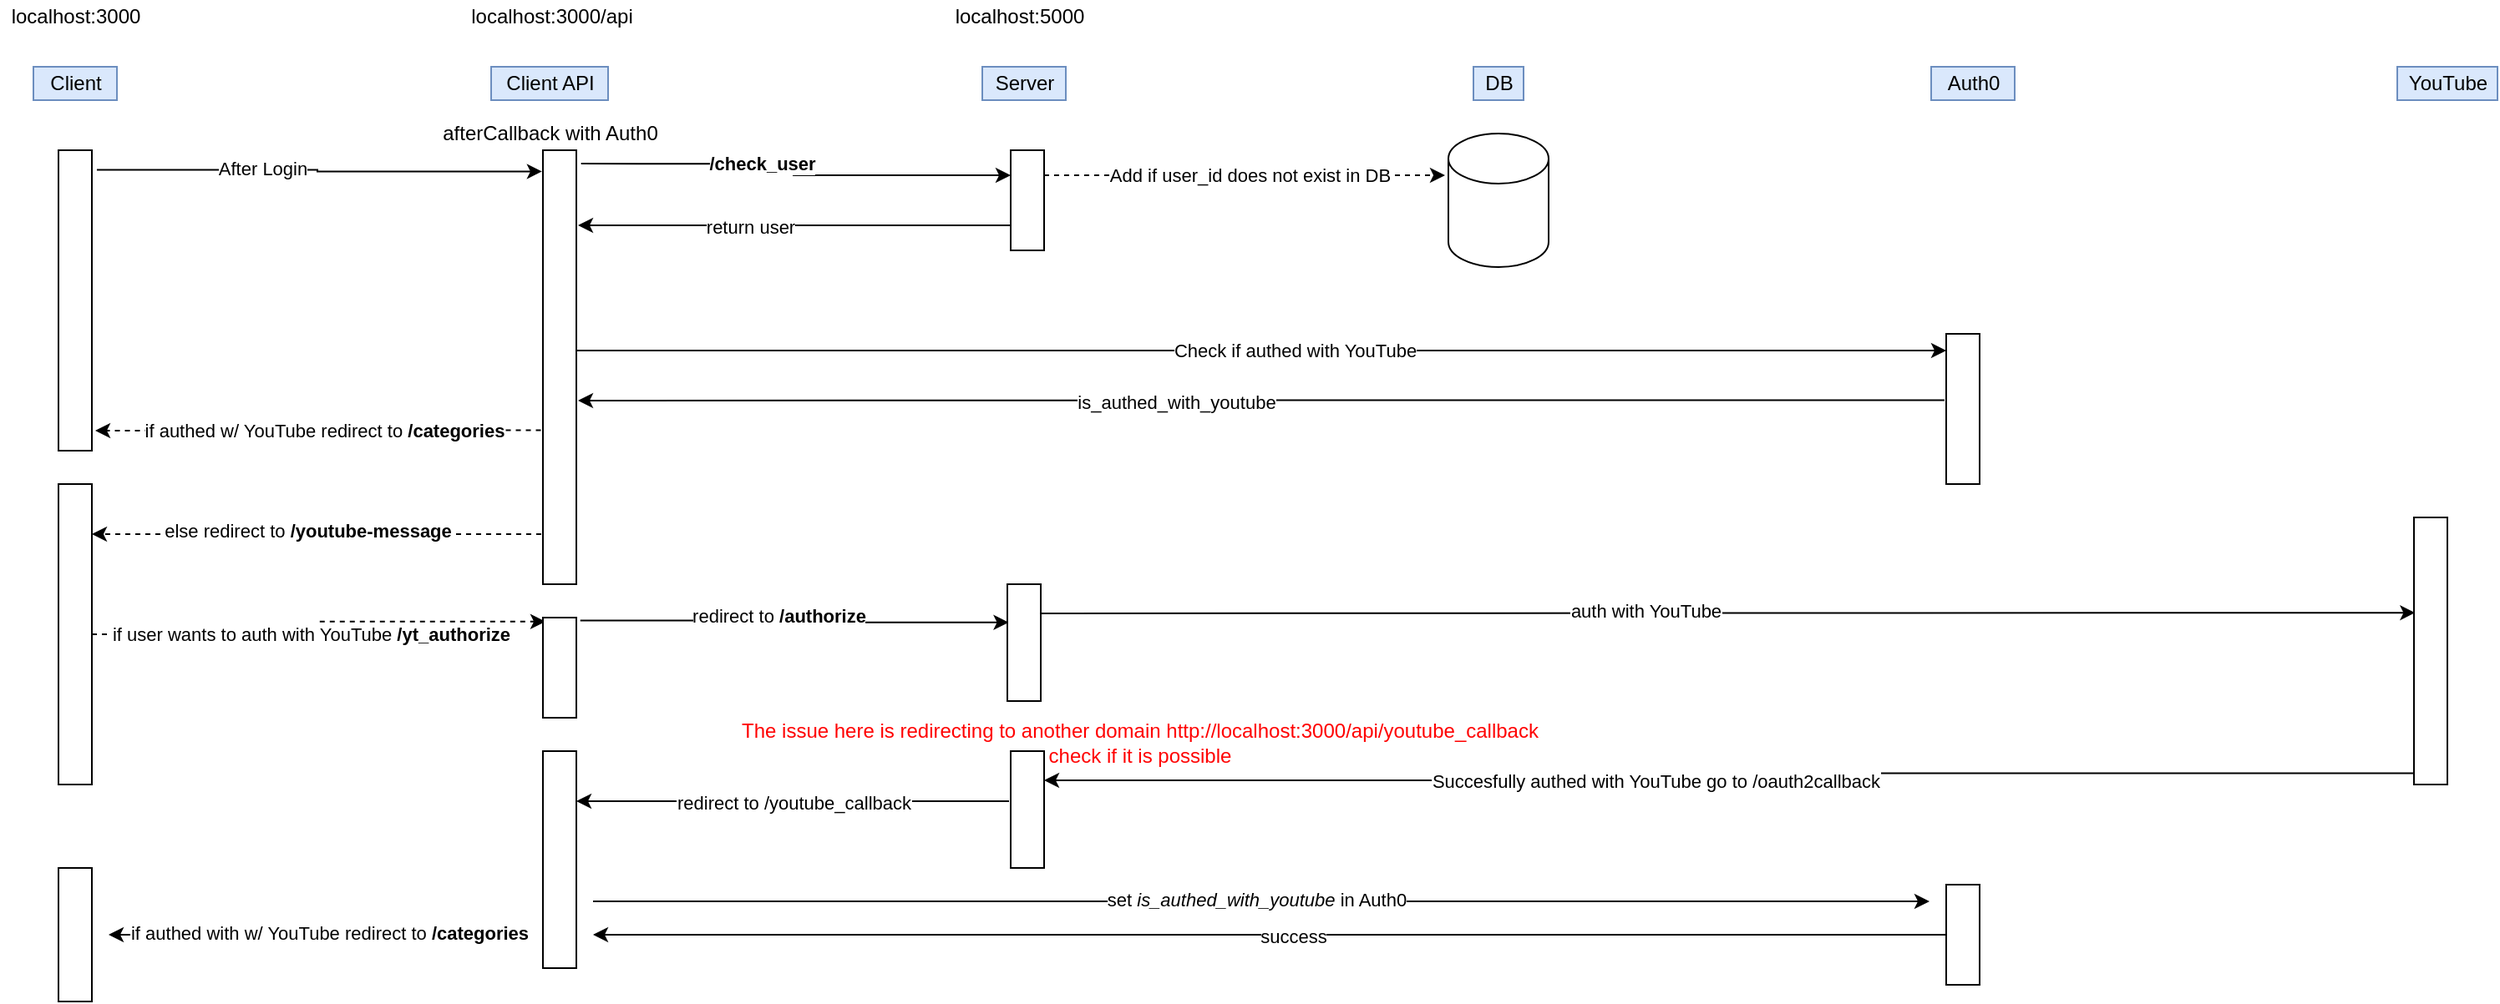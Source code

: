 <mxfile>
    <diagram id="48a--cThyilega_2qBEz" name="Page-1">
        <mxGraphModel dx="1059" dy="647" grid="1" gridSize="10" guides="1" tooltips="1" connect="1" arrows="1" fold="1" page="1" pageScale="1" pageWidth="850" pageHeight="1100" math="0" shadow="0">
            <root>
                <mxCell id="0"/>
                <mxCell id="1" parent="0"/>
                <mxCell id="10" style="edgeStyle=orthogonalEdgeStyle;rounded=0;orthogonalLoop=1;jettySize=auto;html=1;exitX=1.149;exitY=0.065;exitDx=0;exitDy=0;exitPerimeter=0;entryX=-0.028;entryY=0.049;entryDx=0;entryDy=0;entryPerimeter=0;" edge="1" parent="1" source="2" target="8">
                    <mxGeometry relative="1" as="geometry">
                        <mxPoint x="570" y="195" as="targetPoint"/>
                    </mxGeometry>
                </mxCell>
                <mxCell id="11" value="After Login" style="edgeLabel;html=1;align=center;verticalAlign=middle;resizable=0;points=[];" vertex="1" connectable="0" parent="10">
                    <mxGeometry x="-0.262" y="1" relative="1" as="geometry">
                        <mxPoint as="offset"/>
                    </mxGeometry>
                </mxCell>
                <mxCell id="2" value="" style="rounded=0;whiteSpace=wrap;html=1;" vertex="1" parent="1">
                    <mxGeometry x="280" y="180" width="20" height="180" as="geometry"/>
                </mxCell>
                <mxCell id="3" value="Client" style="text;html=1;align=center;verticalAlign=middle;resizable=0;points=[];autosize=1;strokeColor=#6c8ebf;fillColor=#dae8fc;" vertex="1" parent="1">
                    <mxGeometry x="265" y="130" width="50" height="20" as="geometry"/>
                </mxCell>
                <mxCell id="4" value="Client API" style="text;html=1;align=center;verticalAlign=middle;resizable=0;points=[];autosize=1;strokeColor=#6c8ebf;fillColor=#dae8fc;" vertex="1" parent="1">
                    <mxGeometry x="539" y="130" width="70" height="20" as="geometry"/>
                </mxCell>
                <mxCell id="5" value="Server" style="text;html=1;align=center;verticalAlign=middle;resizable=0;points=[];autosize=1;strokeColor=#6c8ebf;fillColor=#dae8fc;" vertex="1" parent="1">
                    <mxGeometry x="833" y="130" width="50" height="20" as="geometry"/>
                </mxCell>
                <mxCell id="6" value="DB" style="text;html=1;align=center;verticalAlign=middle;resizable=0;points=[];autosize=1;strokeColor=#6c8ebf;fillColor=#dae8fc;" vertex="1" parent="1">
                    <mxGeometry x="1127" y="130" width="30" height="20" as="geometry"/>
                </mxCell>
                <mxCell id="7" value="Auth0" style="text;html=1;align=center;verticalAlign=middle;resizable=0;points=[];autosize=1;strokeColor=#6c8ebf;fillColor=#dae8fc;" vertex="1" parent="1">
                    <mxGeometry x="1401" y="130" width="50" height="20" as="geometry"/>
                </mxCell>
                <mxCell id="13" style="edgeStyle=orthogonalEdgeStyle;rounded=0;orthogonalLoop=1;jettySize=auto;html=1;exitX=1.143;exitY=0.031;exitDx=0;exitDy=0;entryX=0;entryY=0.25;entryDx=0;entryDy=0;exitPerimeter=0;" edge="1" parent="1" source="8" target="12">
                    <mxGeometry relative="1" as="geometry"/>
                </mxCell>
                <mxCell id="14" value="&lt;b&gt;/check_user&lt;/b&gt;" style="edgeLabel;html=1;align=center;verticalAlign=middle;resizable=0;points=[];" vertex="1" connectable="0" parent="13">
                    <mxGeometry x="-0.183" relative="1" as="geometry">
                        <mxPoint as="offset"/>
                    </mxGeometry>
                </mxCell>
                <mxCell id="22" style="edgeStyle=orthogonalEdgeStyle;rounded=0;orthogonalLoop=1;jettySize=auto;html=1;exitX=1;exitY=0.5;exitDx=0;exitDy=0;" edge="1" parent="1" source="8">
                    <mxGeometry relative="1" as="geometry">
                        <mxPoint x="1410" y="300" as="targetPoint"/>
                        <Array as="points">
                            <mxPoint x="590" y="300"/>
                        </Array>
                    </mxGeometry>
                </mxCell>
                <mxCell id="24" value="Check if authed with YouTube" style="edgeLabel;html=1;align=center;verticalAlign=middle;resizable=0;points=[];" vertex="1" connectable="0" parent="22">
                    <mxGeometry x="-0.082" y="-2" relative="1" as="geometry">
                        <mxPoint x="59" y="-2" as="offset"/>
                    </mxGeometry>
                </mxCell>
                <mxCell id="31" style="edgeStyle=orthogonalEdgeStyle;rounded=0;orthogonalLoop=1;jettySize=auto;html=1;exitX=-0.062;exitY=0.645;exitDx=0;exitDy=0;dashed=1;exitPerimeter=0;" edge="1" parent="1" source="8">
                    <mxGeometry relative="1" as="geometry">
                        <mxPoint x="302" y="348" as="targetPoint"/>
                    </mxGeometry>
                </mxCell>
                <mxCell id="32" value="if authed w/ YouTube redirect to &lt;b&gt;/categories&lt;/b&gt;" style="edgeLabel;html=1;align=center;verticalAlign=middle;resizable=0;points=[];" vertex="1" connectable="0" parent="31">
                    <mxGeometry x="0.136" y="-1" relative="1" as="geometry">
                        <mxPoint x="21" as="offset"/>
                    </mxGeometry>
                </mxCell>
                <mxCell id="34" style="edgeStyle=orthogonalEdgeStyle;rounded=0;orthogonalLoop=1;jettySize=auto;html=1;entryX=0.033;entryY=0.357;entryDx=0;entryDy=0;exitX=1;exitY=0.25;exitDx=0;exitDy=0;entryPerimeter=0;" edge="1" parent="1" source="48" target="33">
                    <mxGeometry relative="1" as="geometry">
                        <mxPoint x="1600" y="470" as="targetPoint"/>
                        <mxPoint x="900" y="460" as="sourcePoint"/>
                        <Array as="points">
                            <mxPoint x="1691" y="457"/>
                        </Array>
                    </mxGeometry>
                </mxCell>
                <mxCell id="35" value="auth with YouTube" style="edgeLabel;html=1;align=center;verticalAlign=middle;resizable=0;points=[];" vertex="1" connectable="0" parent="34">
                    <mxGeometry x="0.005" y="2" relative="1" as="geometry">
                        <mxPoint x="-52" as="offset"/>
                    </mxGeometry>
                </mxCell>
                <mxCell id="40" style="edgeStyle=orthogonalEdgeStyle;rounded=0;orthogonalLoop=1;jettySize=auto;html=1;dashed=1;" edge="1" parent="1">
                    <mxGeometry relative="1" as="geometry">
                        <mxPoint x="300" y="410" as="targetPoint"/>
                        <mxPoint x="569" y="410" as="sourcePoint"/>
                    </mxGeometry>
                </mxCell>
                <mxCell id="41" value="else redirect to &lt;b&gt;/youtube-message&lt;/b&gt;" style="edgeLabel;html=1;align=center;verticalAlign=middle;resizable=0;points=[];" vertex="1" connectable="0" parent="40">
                    <mxGeometry x="0.225" y="-2" relative="1" as="geometry">
                        <mxPoint x="25" as="offset"/>
                    </mxGeometry>
                </mxCell>
                <mxCell id="8" value="" style="rounded=0;whiteSpace=wrap;html=1;" vertex="1" parent="1">
                    <mxGeometry x="570" y="180" width="20" height="260" as="geometry"/>
                </mxCell>
                <mxCell id="15" style="edgeStyle=orthogonalEdgeStyle;rounded=0;orthogonalLoop=1;jettySize=auto;html=1;exitX=1;exitY=0.25;exitDx=0;exitDy=0;dashed=1;" edge="1" parent="1" source="12">
                    <mxGeometry relative="1" as="geometry">
                        <mxPoint x="1110" y="195" as="targetPoint"/>
                    </mxGeometry>
                </mxCell>
                <mxCell id="18" value="Add if user_id does not exist in DB" style="edgeLabel;html=1;align=center;verticalAlign=middle;resizable=0;points=[];" vertex="1" connectable="0" parent="15">
                    <mxGeometry x="0.242" y="1" relative="1" as="geometry">
                        <mxPoint x="-26" as="offset"/>
                    </mxGeometry>
                </mxCell>
                <mxCell id="19" style="edgeStyle=orthogonalEdgeStyle;rounded=0;orthogonalLoop=1;jettySize=auto;html=1;exitX=0;exitY=0.75;exitDx=0;exitDy=0;" edge="1" parent="1" source="12">
                    <mxGeometry relative="1" as="geometry">
                        <mxPoint x="591" y="225" as="targetPoint"/>
                    </mxGeometry>
                </mxCell>
                <mxCell id="20" value="return user" style="edgeLabel;html=1;align=center;verticalAlign=middle;resizable=0;points=[];" vertex="1" connectable="0" parent="19">
                    <mxGeometry x="0.207" relative="1" as="geometry">
                        <mxPoint as="offset"/>
                    </mxGeometry>
                </mxCell>
                <mxCell id="12" value="" style="rounded=0;whiteSpace=wrap;html=1;" vertex="1" parent="1">
                    <mxGeometry x="850" y="180" width="20" height="60" as="geometry"/>
                </mxCell>
                <mxCell id="16" value="" style="shape=cylinder3;whiteSpace=wrap;html=1;boundedLbl=1;backgroundOutline=1;size=15;" vertex="1" parent="1">
                    <mxGeometry x="1112" y="170" width="60" height="80" as="geometry"/>
                </mxCell>
                <mxCell id="28" style="edgeStyle=orthogonalEdgeStyle;rounded=0;orthogonalLoop=1;jettySize=auto;html=1;exitX=-0.052;exitY=0.442;exitDx=0;exitDy=0;exitPerimeter=0;" edge="1" parent="1" source="23">
                    <mxGeometry relative="1" as="geometry">
                        <mxPoint x="591" y="330" as="targetPoint"/>
                    </mxGeometry>
                </mxCell>
                <mxCell id="29" value="is_authed_with_youtube" style="edgeLabel;html=1;align=center;verticalAlign=middle;resizable=0;points=[];" vertex="1" connectable="0" parent="28">
                    <mxGeometry x="0.25" relative="1" as="geometry">
                        <mxPoint x="51" as="offset"/>
                    </mxGeometry>
                </mxCell>
                <mxCell id="23" value="" style="rounded=0;whiteSpace=wrap;html=1;" vertex="1" parent="1">
                    <mxGeometry x="1410" y="290" width="20" height="90" as="geometry"/>
                </mxCell>
                <mxCell id="26" value="YouTube" style="text;html=1;align=center;verticalAlign=middle;resizable=0;points=[];autosize=1;strokeColor=#6c8ebf;fillColor=#dae8fc;" vertex="1" parent="1">
                    <mxGeometry x="1680" y="130" width="60" height="20" as="geometry"/>
                </mxCell>
                <mxCell id="54" style="edgeStyle=orthogonalEdgeStyle;rounded=0;orthogonalLoop=1;jettySize=auto;html=1;exitX=0.081;exitY=0.958;exitDx=0;exitDy=0;entryX=1;entryY=0.25;entryDx=0;entryDy=0;exitPerimeter=0;" edge="1" parent="1" source="33" target="65">
                    <mxGeometry relative="1" as="geometry">
                        <mxPoint x="930" y="610" as="targetPoint"/>
                    </mxGeometry>
                </mxCell>
                <mxCell id="55" value="Succesfully authed with YouTube go to /oauth2callback" style="edgeLabel;html=1;align=center;verticalAlign=middle;resizable=0;points=[];" vertex="1" connectable="0" parent="54">
                    <mxGeometry x="0.115" relative="1" as="geometry">
                        <mxPoint as="offset"/>
                    </mxGeometry>
                </mxCell>
                <mxCell id="33" value="" style="rounded=0;whiteSpace=wrap;html=1;" vertex="1" parent="1">
                    <mxGeometry x="1690" y="400" width="20" height="160" as="geometry"/>
                </mxCell>
                <mxCell id="39" value="afterCallback with Auth0" style="text;html=1;align=center;verticalAlign=middle;resizable=0;points=[];autosize=1;strokeColor=none;" vertex="1" parent="1">
                    <mxGeometry x="504" y="160" width="140" height="20" as="geometry"/>
                </mxCell>
                <mxCell id="44" style="edgeStyle=orthogonalEdgeStyle;rounded=0;orthogonalLoop=1;jettySize=auto;html=1;dashed=1;entryX=0.076;entryY=0.04;entryDx=0;entryDy=0;entryPerimeter=0;" edge="1" parent="1" source="43" target="46">
                    <mxGeometry relative="1" as="geometry">
                        <mxPoint x="860" y="470" as="targetPoint"/>
                    </mxGeometry>
                </mxCell>
                <mxCell id="45" value="if user wants to auth with YouTube&lt;b&gt; /yt_authorize&lt;/b&gt;" style="edgeLabel;html=1;align=center;verticalAlign=middle;resizable=0;points=[];" vertex="1" connectable="0" parent="44">
                    <mxGeometry x="-0.418" y="3" relative="1" as="geometry">
                        <mxPoint x="50" y="3" as="offset"/>
                    </mxGeometry>
                </mxCell>
                <mxCell id="43" value="" style="rounded=0;whiteSpace=wrap;html=1;" vertex="1" parent="1">
                    <mxGeometry x="280" y="380" width="20" height="180" as="geometry"/>
                </mxCell>
                <mxCell id="58" style="edgeStyle=orthogonalEdgeStyle;rounded=0;orthogonalLoop=1;jettySize=auto;html=1;entryX=0.038;entryY=0.327;entryDx=0;entryDy=0;exitX=1.118;exitY=0.03;exitDx=0;exitDy=0;exitPerimeter=0;entryPerimeter=0;" edge="1" parent="1" source="46" target="48">
                    <mxGeometry relative="1" as="geometry"/>
                </mxCell>
                <mxCell id="59" value="redirect to &lt;b&gt;/authorize&lt;/b&gt;" style="edgeLabel;html=1;align=center;verticalAlign=middle;resizable=0;points=[];" vertex="1" connectable="0" parent="58">
                    <mxGeometry x="-0.317" y="1" relative="1" as="geometry">
                        <mxPoint x="30" y="-2" as="offset"/>
                    </mxGeometry>
                </mxCell>
                <mxCell id="62" style="edgeStyle=orthogonalEdgeStyle;rounded=0;orthogonalLoop=1;jettySize=auto;html=1;" edge="1" parent="1">
                    <mxGeometry relative="1" as="geometry">
                        <mxPoint x="560" y="650" as="sourcePoint"/>
                        <mxPoint x="310" y="650" as="targetPoint"/>
                    </mxGeometry>
                </mxCell>
                <mxCell id="63" value="if authed with w/ YouTube redirect to &lt;b&gt;/categories&lt;/b&gt;" style="edgeLabel;html=1;align=center;verticalAlign=middle;resizable=0;points=[];" vertex="1" connectable="0" parent="62">
                    <mxGeometry x="0.2" y="1" relative="1" as="geometry">
                        <mxPoint x="32" y="-2" as="offset"/>
                    </mxGeometry>
                </mxCell>
                <mxCell id="46" value="" style="rounded=0;whiteSpace=wrap;html=1;" vertex="1" parent="1">
                    <mxGeometry x="570" y="460" width="20" height="60" as="geometry"/>
                </mxCell>
                <mxCell id="60" style="edgeStyle=orthogonalEdgeStyle;rounded=0;orthogonalLoop=1;jettySize=auto;html=1;" edge="1" parent="1">
                    <mxGeometry relative="1" as="geometry">
                        <mxPoint x="849" y="570" as="sourcePoint"/>
                        <mxPoint x="590" y="570" as="targetPoint"/>
                        <Array as="points">
                            <mxPoint x="590" y="570"/>
                        </Array>
                    </mxGeometry>
                </mxCell>
                <mxCell id="67" value="redirect to /youtube_callback" style="edgeLabel;html=1;align=center;verticalAlign=middle;resizable=0;points=[];" vertex="1" connectable="0" parent="60">
                    <mxGeometry x="0.19" y="1" relative="1" as="geometry">
                        <mxPoint x="25" as="offset"/>
                    </mxGeometry>
                </mxCell>
                <mxCell id="48" value="" style="rounded=0;whiteSpace=wrap;html=1;" vertex="1" parent="1">
                    <mxGeometry x="848" y="440" width="20" height="70" as="geometry"/>
                </mxCell>
                <mxCell id="51" value="localhost:3000" style="text;html=1;align=center;verticalAlign=middle;resizable=0;points=[];autosize=1;strokeColor=none;" vertex="1" parent="1">
                    <mxGeometry x="245" y="90" width="90" height="20" as="geometry"/>
                </mxCell>
                <mxCell id="52" value="localhost:3000/api" style="text;html=1;align=center;verticalAlign=middle;resizable=0;points=[];autosize=1;strokeColor=none;" vertex="1" parent="1">
                    <mxGeometry x="520" y="90" width="110" height="20" as="geometry"/>
                </mxCell>
                <mxCell id="53" value="localhost:5000" style="text;html=1;align=center;verticalAlign=middle;resizable=0;points=[];autosize=1;strokeColor=none;" vertex="1" parent="1">
                    <mxGeometry x="810" y="90" width="90" height="20" as="geometry"/>
                </mxCell>
                <mxCell id="64" value="The issue here is redirecting to another domain http://localhost:3000/api/youtube_callback&lt;br&gt;check if it is possible" style="text;html=1;align=center;verticalAlign=middle;resizable=0;points=[];autosize=1;strokeColor=none;fontColor=#FF0000;" vertex="1" parent="1">
                    <mxGeometry x="682" y="520" width="490" height="30" as="geometry"/>
                </mxCell>
                <mxCell id="65" value="" style="rounded=0;whiteSpace=wrap;html=1;" vertex="1" parent="1">
                    <mxGeometry x="850" y="540" width="20" height="70" as="geometry"/>
                </mxCell>
                <mxCell id="71" style="edgeStyle=orthogonalEdgeStyle;rounded=0;orthogonalLoop=1;jettySize=auto;html=1;fontColor=#000000;" edge="1" parent="1">
                    <mxGeometry relative="1" as="geometry">
                        <mxPoint x="1400" y="630" as="targetPoint"/>
                        <mxPoint x="600" y="630" as="sourcePoint"/>
                    </mxGeometry>
                </mxCell>
                <mxCell id="72" value="set &lt;i&gt;is_authed_with_youtube&lt;/i&gt; in Auth0" style="edgeLabel;html=1;align=center;verticalAlign=middle;resizable=0;points=[];fontColor=#000000;" vertex="1" connectable="0" parent="71">
                    <mxGeometry x="-0.451" y="1" relative="1" as="geometry">
                        <mxPoint x="177" as="offset"/>
                    </mxGeometry>
                </mxCell>
                <mxCell id="69" value="" style="rounded=0;whiteSpace=wrap;html=1;" vertex="1" parent="1">
                    <mxGeometry x="570" y="540" width="20" height="130" as="geometry"/>
                </mxCell>
                <mxCell id="73" style="edgeStyle=orthogonalEdgeStyle;rounded=0;orthogonalLoop=1;jettySize=auto;html=1;fontColor=#000000;" edge="1" parent="1" source="70">
                    <mxGeometry relative="1" as="geometry">
                        <mxPoint x="600" y="650" as="targetPoint"/>
                    </mxGeometry>
                </mxCell>
                <mxCell id="74" value="success" style="edgeLabel;html=1;align=center;verticalAlign=middle;resizable=0;points=[];fontColor=#000000;" vertex="1" connectable="0" parent="73">
                    <mxGeometry x="0.379" y="2" relative="1" as="geometry">
                        <mxPoint x="167" y="-2" as="offset"/>
                    </mxGeometry>
                </mxCell>
                <mxCell id="70" value="" style="rounded=0;whiteSpace=wrap;html=1;" vertex="1" parent="1">
                    <mxGeometry x="1410" y="620" width="20" height="60" as="geometry"/>
                </mxCell>
                <mxCell id="76" value="" style="rounded=0;whiteSpace=wrap;html=1;" vertex="1" parent="1">
                    <mxGeometry x="280" y="610" width="20" height="80" as="geometry"/>
                </mxCell>
            </root>
        </mxGraphModel>
    </diagram>
</mxfile>
